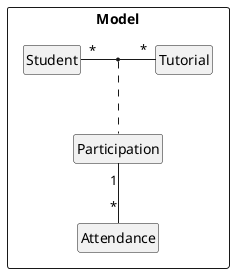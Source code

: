 @startuml

package Model as ModelPackage<<Rectangle>>{
hide circle
hide members
skinparam classAttributeIconSize 0
    class Student
    class Tutorial
    class Participation
    class Attendance

    Participation "1" -- "*" Attendance

    Student "*" -right- "*" Tutorial
    (Student, Tutorial). Participation
}

@enduml
